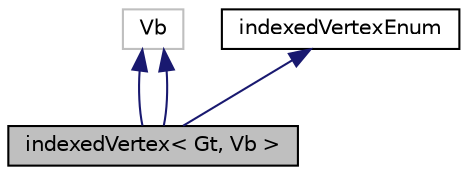 digraph "indexedVertex&lt; Gt, Vb &gt;"
{
  bgcolor="transparent";
  edge [fontname="Helvetica",fontsize="10",labelfontname="Helvetica",labelfontsize="10"];
  node [fontname="Helvetica",fontsize="10",shape=record];
  Node0 [label="indexedVertex\< Gt, Vb \>",height=0.2,width=0.4,color="black", fillcolor="grey75", style="filled", fontcolor="black"];
  Node1 -> Node0 [dir="back",color="midnightblue",fontsize="10",style="solid",fontname="Helvetica"];
  Node1 [label="Vb",height=0.2,width=0.4,color="grey75"];
  Node2 -> Node0 [dir="back",color="midnightblue",fontsize="10",style="solid",fontname="Helvetica"];
  Node2 [label="indexedVertexEnum",height=0.2,width=0.4,color="black",URL="$a32569.html"];
  Node1 -> Node0 [dir="back",color="midnightblue",fontsize="10",style="solid",fontname="Helvetica"];
}
